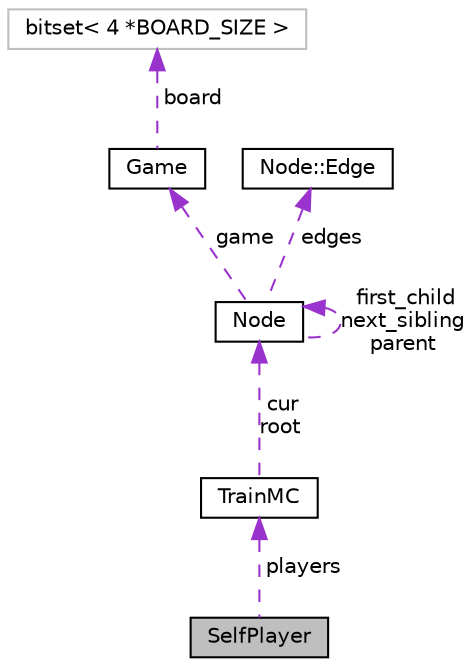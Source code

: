 digraph "SelfPlayer"
{
 // LATEX_PDF_SIZE
  edge [fontname="Helvetica",fontsize="10",labelfontname="Helvetica",labelfontsize="10"];
  node [fontname="Helvetica",fontsize="10",shape=record];
  Node1 [label="SelfPlayer",height=0.2,width=0.4,color="black", fillcolor="grey75", style="filled", fontcolor="black",tooltip=" "];
  Node2 -> Node1 [dir="back",color="darkorchid3",fontsize="10",style="dashed",label=" players" ,fontname="Helvetica"];
  Node2 [label="TrainMC",height=0.2,width=0.4,color="black", fillcolor="white", style="filled",URL="$classTrainMC.html",tooltip=" "];
  Node3 -> Node2 [dir="back",color="darkorchid3",fontsize="10",style="dashed",label=" cur\nroot" ,fontname="Helvetica"];
  Node3 [label="Node",height=0.2,width=0.4,color="black", fillcolor="white", style="filled",URL="$classNode.html",tooltip=" "];
  Node3 -> Node3 [dir="back",color="darkorchid3",fontsize="10",style="dashed",label=" first_child\nnext_sibling\nparent" ,fontname="Helvetica"];
  Node4 -> Node3 [dir="back",color="darkorchid3",fontsize="10",style="dashed",label=" game" ,fontname="Helvetica"];
  Node4 [label="Game",height=0.2,width=0.4,color="black", fillcolor="white", style="filled",URL="$classGame.html",tooltip=" "];
  Node5 -> Node4 [dir="back",color="darkorchid3",fontsize="10",style="dashed",label=" board" ,fontname="Helvetica"];
  Node5 [label="bitset\< 4 *BOARD_SIZE \>",height=0.2,width=0.4,color="grey75", fillcolor="white", style="filled",tooltip=" "];
  Node6 -> Node3 [dir="back",color="darkorchid3",fontsize="10",style="dashed",label=" edges" ,fontname="Helvetica"];
  Node6 [label="Node::Edge",height=0.2,width=0.4,color="black", fillcolor="white", style="filled",URL="$structNode_1_1Edge.html",tooltip=" "];
}
